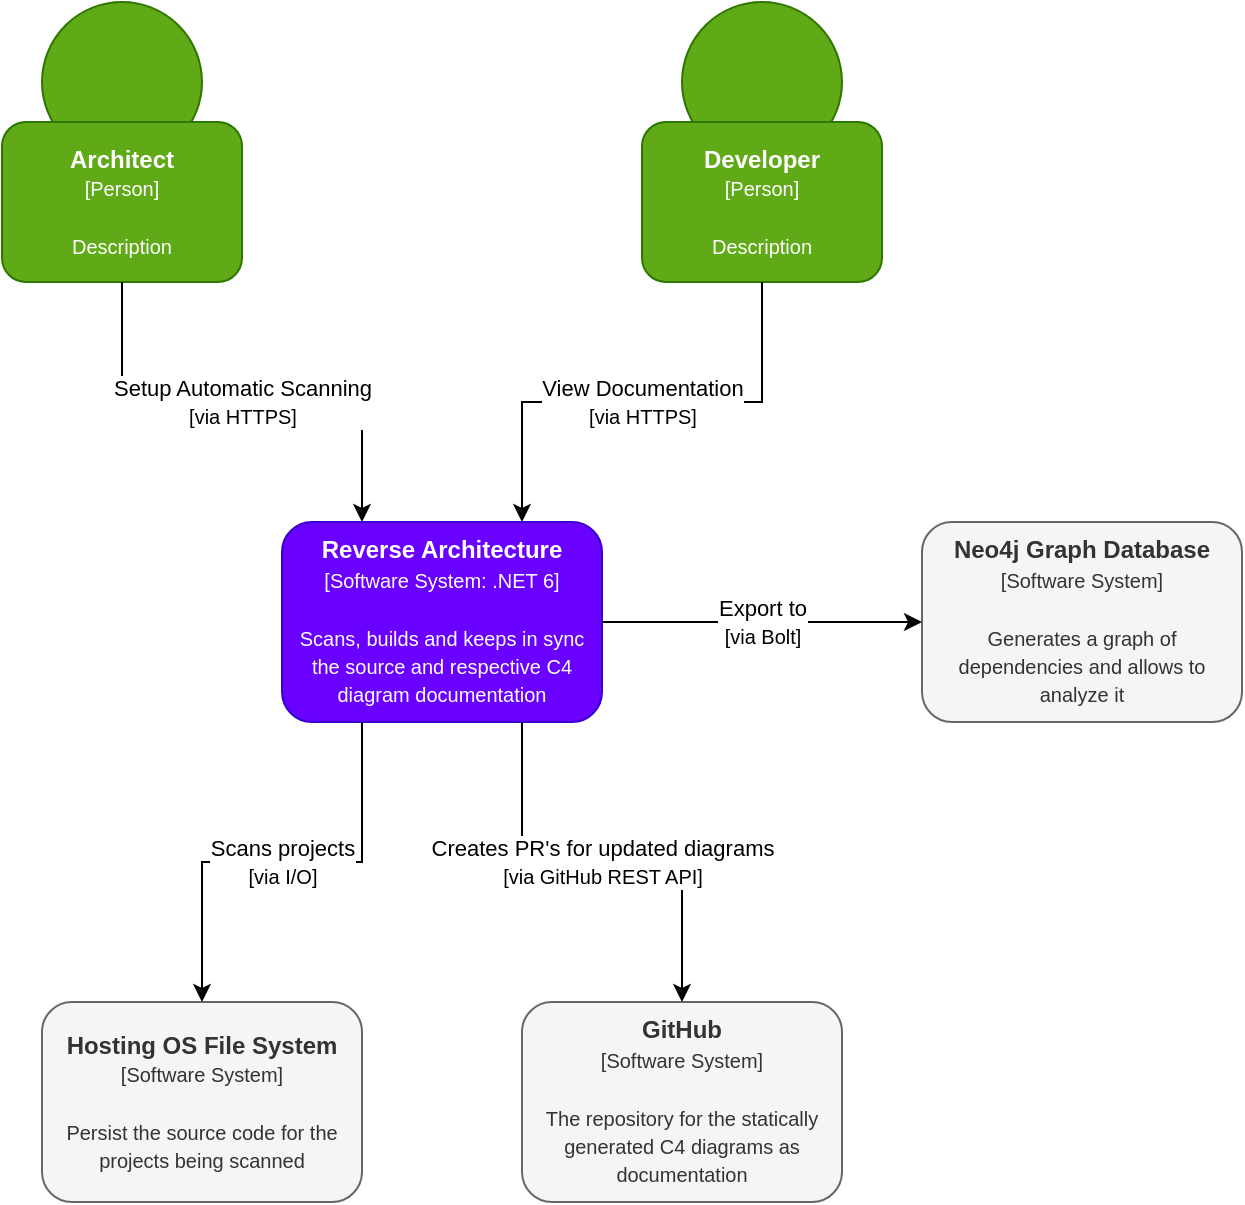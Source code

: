 <mxfile version="16.5.1" type="device" pages="4"><diagram id="G76k5dbB-pKJo7cjeD5h" name="system context"><mxGraphModel dx="1976" dy="1137" grid="1" gridSize="10" guides="1" tooltips="1" connect="1" arrows="1" fold="1" page="0" pageScale="1" pageWidth="850" pageHeight="1100" math="0" shadow="0"><root><mxCell id="MhujU75AkTNqacEszH4M-0"/><mxCell id="MhujU75AkTNqacEszH4M-1" parent="MhujU75AkTNqacEszH4M-0"/><mxCell id="MhujU75AkTNqacEszH4M-5" value="&lt;b&gt;Hosting OS File System&lt;/b&gt;&lt;br&gt;&lt;font style=&quot;font-size: 10px&quot;&gt;[Software System]&lt;br&gt;&lt;br&gt;Persist the source code for the projects being scanned&lt;/font&gt;" style="rounded=1;whiteSpace=wrap;html=1;fillColor=#f5f5f5;strokeColor=#666666;fontColor=#333333;align=center;comic=0;resizable=0;" parent="MhujU75AkTNqacEszH4M-1" vertex="1"><mxGeometry x="240" y="600" width="160" height="100" as="geometry"/></mxCell><mxCell id="MhujU75AkTNqacEszH4M-6" value="&lt;b&gt;Reverse Architecture&lt;/b&gt;&lt;br&gt;&lt;font style=&quot;font-size: 10px&quot;&gt;[Software System: .NET 6]&lt;br&gt;&lt;br&gt;Scans, builds and keeps in sync the source and respective C4 diagram documentation&lt;/font&gt;" style="rounded=1;whiteSpace=wrap;html=1;fillColor=#6a00ff;strokeColor=#3700CC;fontColor=#ffffff;align=center;comic=0;resizable=0;" parent="MhujU75AkTNqacEszH4M-1" vertex="1"><mxGeometry x="360" y="360" width="160" height="100" as="geometry"/></mxCell><mxCell id="MhujU75AkTNqacEszH4M-7" value="&lt;b&gt;GitHub&lt;/b&gt;&lt;br&gt;&lt;font style=&quot;font-size: 10px&quot;&gt;[Software System]&lt;br&gt;&lt;br&gt;The repository for the statically generated C4 diagrams as documentation&lt;/font&gt;" style="rounded=1;whiteSpace=wrap;html=1;fillColor=#f5f5f5;strokeColor=#666666;fontColor=#333333;align=center;comic=0;resizable=0;" parent="MhujU75AkTNqacEszH4M-1" vertex="1"><mxGeometry x="480" y="600" width="160" height="100" as="geometry"/></mxCell><mxCell id="MhujU75AkTNqacEszH4M-8" value="Scans projects&lt;br&gt;&lt;font style=&quot;font-size: 10px&quot;&gt;[via I/O]&lt;/font&gt;" style="endArrow=classic;html=1;edgeStyle=orthogonalEdgeStyle;rounded=0;flowAnimation=0;exitX=0.25;exitY=1;exitDx=0;exitDy=0;" parent="MhujU75AkTNqacEszH4M-1" source="MhujU75AkTNqacEszH4M-6" target="MhujU75AkTNqacEszH4M-5" edge="1"><mxGeometry width="50" height="50" relative="1" as="geometry"><mxPoint x="90" y="230" as="sourcePoint"/><mxPoint x="120" y="390" as="targetPoint"/></mxGeometry></mxCell><mxCell id="MhujU75AkTNqacEszH4M-9" value="Creates PR's for updated diagrams&lt;br&gt;&lt;font style=&quot;font-size: 10px&quot;&gt;[via GitHub REST API]&lt;/font&gt;" style="endArrow=classic;html=1;edgeStyle=orthogonalEdgeStyle;rounded=0;flowAnimation=0;exitX=0.75;exitY=1;exitDx=0;exitDy=0;" parent="MhujU75AkTNqacEszH4M-1" source="MhujU75AkTNqacEszH4M-6" target="MhujU75AkTNqacEszH4M-7" edge="1"><mxGeometry width="50" height="50" relative="1" as="geometry"><mxPoint x="650" y="340" as="sourcePoint"/><mxPoint x="730" y="260" as="targetPoint"/></mxGeometry></mxCell><mxCell id="I30QS05-0p-JNHWTqeK2-0" value="" style="group;strokeColor=none;fillColor=none;comic=0;resizable=0;" parent="MhujU75AkTNqacEszH4M-1" vertex="1" connectable="0"><mxGeometry x="220" y="100" width="120" height="140" as="geometry"/></mxCell><mxCell id="I30QS05-0p-JNHWTqeK2-1" value="" style="ellipse;whiteSpace=wrap;html=1;aspect=fixed;align=center;fillColor=#60a917;strokeColor=#2D7600;fontColor=#ffffff;comic=0;" parent="I30QS05-0p-JNHWTqeK2-0" vertex="1"><mxGeometry x="20" width="80" height="80" as="geometry"/></mxCell><mxCell id="I30QS05-0p-JNHWTqeK2-2" value="&lt;b&gt;Architect&lt;/b&gt;&lt;br&gt;&lt;font style=&quot;font-size: 10px&quot;&gt;[Person]&lt;br&gt;&lt;br&gt;Description&lt;/font&gt;" style="rounded=1;whiteSpace=wrap;html=1;fillColor=#60a917;strokeColor=#2D7600;fontColor=#ffffff;comic=0;" parent="I30QS05-0p-JNHWTqeK2-0" vertex="1"><mxGeometry y="60" width="120" height="80" as="geometry"/></mxCell><mxCell id="I30QS05-0p-JNHWTqeK2-3" value="Setup Automatic Scanning&lt;br&gt;&lt;font style=&quot;font-size: 10px&quot;&gt;[via HTTPS]&lt;/font&gt;" style="endArrow=classic;html=1;edgeStyle=orthogonalEdgeStyle;rounded=0;flowAnimation=0;entryX=0.25;entryY=0;entryDx=0;entryDy=0;exitX=0.5;exitY=1;exitDx=0;exitDy=0;" parent="MhujU75AkTNqacEszH4M-1" source="I30QS05-0p-JNHWTqeK2-2" target="MhujU75AkTNqacEszH4M-6" edge="1"><mxGeometry width="50" height="50" relative="1" as="geometry"><mxPoint x="110" y="270" as="sourcePoint"/><mxPoint x="190" y="190" as="targetPoint"/></mxGeometry></mxCell><mxCell id="I30QS05-0p-JNHWTqeK2-4" value="" style="group;strokeColor=none;fillColor=none;comic=0;resizable=0;" parent="MhujU75AkTNqacEszH4M-1" vertex="1" connectable="0"><mxGeometry x="540" y="100" width="120" height="140" as="geometry"/></mxCell><mxCell id="I30QS05-0p-JNHWTqeK2-5" value="" style="ellipse;whiteSpace=wrap;html=1;aspect=fixed;align=center;fillColor=#60a917;strokeColor=#2D7600;fontColor=#ffffff;comic=0;" parent="I30QS05-0p-JNHWTqeK2-4" vertex="1"><mxGeometry x="20" width="80" height="80" as="geometry"/></mxCell><mxCell id="I30QS05-0p-JNHWTqeK2-6" value="&lt;b&gt;Developer&lt;/b&gt;&lt;br&gt;&lt;font style=&quot;font-size: 10px&quot;&gt;[Person]&lt;br&gt;&lt;br&gt;Description&lt;/font&gt;" style="rounded=1;whiteSpace=wrap;html=1;fillColor=#60a917;strokeColor=#2D7600;fontColor=#ffffff;comic=0;" parent="I30QS05-0p-JNHWTqeK2-4" vertex="1"><mxGeometry y="60" width="120" height="80" as="geometry"/></mxCell><mxCell id="I30QS05-0p-JNHWTqeK2-7" value="View Documentation&lt;br&gt;&lt;font style=&quot;font-size: 10px&quot;&gt;[via HTTPS]&lt;/font&gt;" style="endArrow=classic;html=1;edgeStyle=orthogonalEdgeStyle;rounded=0;flowAnimation=0;entryX=0.75;entryY=0;entryDx=0;entryDy=0;exitX=0.5;exitY=1;exitDx=0;exitDy=0;" parent="MhujU75AkTNqacEszH4M-1" source="I30QS05-0p-JNHWTqeK2-6" target="MhujU75AkTNqacEszH4M-6" edge="1"><mxGeometry width="50" height="50" relative="1" as="geometry"><mxPoint x="450" y="250" as="sourcePoint"/><mxPoint x="450" y="370" as="targetPoint"/></mxGeometry></mxCell><mxCell id="Vex11fA0YfsZvSZL-83o-0" value="&lt;b&gt;Neo4j Graph Database&lt;/b&gt;&lt;br&gt;&lt;font style=&quot;font-size: 10px&quot;&gt;[Software System]&lt;br&gt;&lt;br&gt;Generates a graph of dependencies and allows to analyze it&lt;br&gt;&lt;/font&gt;" style="rounded=1;whiteSpace=wrap;html=1;fillColor=#f5f5f5;strokeColor=#666666;fontColor=#333333;align=center;comic=0;resizable=0;" vertex="1" parent="MhujU75AkTNqacEszH4M-1"><mxGeometry x="680" y="360" width="160" height="100" as="geometry"/></mxCell><mxCell id="Vex11fA0YfsZvSZL-83o-1" value="Export to&lt;br&gt;&lt;font style=&quot;font-size: 10px&quot;&gt;[via Bolt]&lt;/font&gt;" style="endArrow=classic;html=1;edgeStyle=orthogonalEdgeStyle;rounded=0;flowAnimation=0;" edge="1" parent="MhujU75AkTNqacEszH4M-1" source="MhujU75AkTNqacEszH4M-6" target="Vex11fA0YfsZvSZL-83o-0"><mxGeometry width="50" height="50" relative="1" as="geometry"><mxPoint x="800" y="290" as="sourcePoint"/><mxPoint x="880" y="210" as="targetPoint"/></mxGeometry></mxCell></root></mxGraphModel></diagram><diagram id="hP_F9w-6uo0Y5F_orkQO" name="container"><mxGraphModel dx="2376" dy="1137" grid="1" gridSize="10" guides="1" tooltips="1" connect="1" arrows="1" fold="1" page="0" pageScale="1" pageWidth="850" pageHeight="1100" math="0" shadow="0"><root><mxCell id="OkedVZd0Y9oNl2lE7yTI-0"/><mxCell id="OkedVZd0Y9oNl2lE7yTI-1" parent="OkedVZd0Y9oNl2lE7yTI-0"/><mxCell id="TQLlWcLl3XkQqs4VnHGi-0" value="&lt;b&gt;&lt;font style=&quot;font-size: 13px&quot;&gt;Reverse Architecture&lt;/font&gt;&lt;/b&gt;&lt;br style=&quot;font-size: 12px&quot;&gt;&lt;font style=&quot;font-size: 11px&quot;&gt;[Software System]&lt;/font&gt;" style="rounded=0;whiteSpace=wrap;html=1;dashed=1;verticalAlign=bottom;align=left;fontSize=12;fontColor=#333333;spacingBottom=4;spacingLeft=2;fillColor=#f5f5f5;strokeColor=#666666;" parent="OkedVZd0Y9oNl2lE7yTI-1" vertex="1"><mxGeometry x="240" y="320" width="400" height="600" as="geometry"/></mxCell><mxCell id="04s9YNvr7HEQpaBeW9-V-0" value="&lt;b&gt;Reverse Architecture C4 Api&lt;br&gt;&lt;/b&gt;&lt;font style=&quot;font-size: 10px&quot;&gt;[Container: .NET 6]&lt;br&gt;&lt;br&gt;Description&lt;/font&gt;" style="rounded=1;whiteSpace=wrap;html=1;fillColor=#0050ef;strokeColor=#001DBC;fontColor=#ffffff;align=center;comic=0;resizable=0;" parent="OkedVZd0Y9oNl2lE7yTI-1" vertex="1"><mxGeometry x="360" y="560" width="160" height="100" as="geometry"/></mxCell><mxCell id="_MBzzagS1AfSxFR1c0wz-0" value="" style="group;strokeColor=none;fillColor=none;comic=0;resizable=0;" parent="OkedVZd0Y9oNl2lE7yTI-1" vertex="1" connectable="0"><mxGeometry x="220" y="100" width="120" height="140" as="geometry"/></mxCell><mxCell id="_MBzzagS1AfSxFR1c0wz-1" value="" style="ellipse;whiteSpace=wrap;html=1;aspect=fixed;align=center;fillColor=#60a917;strokeColor=#2D7600;fontColor=#ffffff;comic=0;" parent="_MBzzagS1AfSxFR1c0wz-0" vertex="1"><mxGeometry x="20" width="80" height="80" as="geometry"/></mxCell><mxCell id="_MBzzagS1AfSxFR1c0wz-2" value="&lt;b&gt;Architect&lt;/b&gt;&lt;br&gt;&lt;font style=&quot;font-size: 10px&quot;&gt;[Person]&lt;br&gt;&lt;br&gt;Description&lt;/font&gt;" style="rounded=1;whiteSpace=wrap;html=1;fillColor=#60a917;strokeColor=#2D7600;fontColor=#ffffff;comic=0;" parent="_MBzzagS1AfSxFR1c0wz-0" vertex="1"><mxGeometry y="60" width="120" height="80" as="geometry"/></mxCell><mxCell id="_MBzzagS1AfSxFR1c0wz-3" value="Setup Automatic Scanning&lt;br&gt;&lt;font style=&quot;font-size: 10px&quot;&gt;[via HTTPS]&lt;/font&gt;" style="endArrow=classic;html=1;edgeStyle=orthogonalEdgeStyle;rounded=0;flowAnimation=0;entryX=0.25;entryY=0;entryDx=0;entryDy=0;exitX=0.5;exitY=1;exitDx=0;exitDy=0;" parent="OkedVZd0Y9oNl2lE7yTI-1" source="_MBzzagS1AfSxFR1c0wz-2" target="VoWyXw3nkENcTDgFW-cu-4" edge="1"><mxGeometry width="50" height="50" relative="1" as="geometry"><mxPoint x="110" y="270" as="sourcePoint"/><mxPoint x="400" y="360" as="targetPoint"/></mxGeometry></mxCell><mxCell id="_MBzzagS1AfSxFR1c0wz-4" value="" style="group;strokeColor=none;fillColor=none;comic=0;resizable=0;" parent="OkedVZd0Y9oNl2lE7yTI-1" vertex="1" connectable="0"><mxGeometry x="540" y="100" width="120" height="140" as="geometry"/></mxCell><mxCell id="_MBzzagS1AfSxFR1c0wz-5" value="" style="ellipse;whiteSpace=wrap;html=1;aspect=fixed;align=center;fillColor=#60a917;strokeColor=#2D7600;fontColor=#ffffff;comic=0;" parent="_MBzzagS1AfSxFR1c0wz-4" vertex="1"><mxGeometry x="20" width="80" height="80" as="geometry"/></mxCell><mxCell id="_MBzzagS1AfSxFR1c0wz-6" value="&lt;b&gt;Developer&lt;/b&gt;&lt;br&gt;&lt;font style=&quot;font-size: 10px&quot;&gt;[Person]&lt;br&gt;&lt;br&gt;Description&lt;/font&gt;" style="rounded=1;whiteSpace=wrap;html=1;fillColor=#60a917;strokeColor=#2D7600;fontColor=#ffffff;comic=0;" parent="_MBzzagS1AfSxFR1c0wz-4" vertex="1"><mxGeometry y="60" width="120" height="80" as="geometry"/></mxCell><mxCell id="_MBzzagS1AfSxFR1c0wz-7" value="View Documentation&lt;br&gt;&lt;font style=&quot;font-size: 10px&quot;&gt;[via HTTPS]&lt;/font&gt;" style="endArrow=classic;html=1;edgeStyle=orthogonalEdgeStyle;rounded=0;flowAnimation=0;exitX=0.5;exitY=1;exitDx=0;exitDy=0;entryX=0.75;entryY=0;entryDx=0;entryDy=0;" parent="OkedVZd0Y9oNl2lE7yTI-1" source="_MBzzagS1AfSxFR1c0wz-6" target="VoWyXw3nkENcTDgFW-cu-4" edge="1"><mxGeometry width="50" height="50" relative="1" as="geometry"><mxPoint x="450" y="250" as="sourcePoint"/><mxPoint x="480" y="360" as="targetPoint"/></mxGeometry></mxCell><mxCell id="_MBzzagS1AfSxFR1c0wz-10" value="&lt;b&gt;File&lt;/b&gt;&lt;br&gt;&lt;font style=&quot;font-size: 10px&quot;&gt;[Database: Technology]&lt;br&gt;&lt;br&gt;Description&lt;/font&gt;" style="shape=note;whiteSpace=wrap;html=1;backgroundOutline=1;darkOpacity=0.05;fillColor=#60a917;fontColor=#ffffff;strokeColor=#2D7600;" parent="OkedVZd0Y9oNl2lE7yTI-1" vertex="1"><mxGeometry x="360" y="760" width="160" height="100" as="geometry"/></mxCell><mxCell id="VoWyXw3nkENcTDgFW-cu-0" value="&lt;b&gt;Hosting OS File System&lt;/b&gt;&lt;br&gt;&lt;font style=&quot;font-size: 10px&quot;&gt;[Software System]&lt;br&gt;&lt;br&gt;Persist the source code for the projects being scanned&lt;/font&gt;" style="rounded=1;whiteSpace=wrap;html=1;fillColor=#f5f5f5;strokeColor=#666666;fontColor=#333333;align=center;comic=0;resizable=0;" parent="OkedVZd0Y9oNl2lE7yTI-1" vertex="1"><mxGeometry x="-40" y="560" width="160" height="100" as="geometry"/></mxCell><mxCell id="VoWyXw3nkENcTDgFW-cu-1" value="&lt;b&gt;GitHub&lt;/b&gt;&lt;br&gt;&lt;font style=&quot;font-size: 10px&quot;&gt;[Software System]&lt;br&gt;&lt;br&gt;The repository for the statically generated C4 diagrams as documentation&lt;/font&gt;" style="rounded=1;whiteSpace=wrap;html=1;fillColor=#f5f5f5;strokeColor=#666666;fontColor=#333333;align=center;comic=0;resizable=0;" parent="OkedVZd0Y9oNl2lE7yTI-1" vertex="1"><mxGeometry x="760" y="560" width="160" height="100" as="geometry"/></mxCell><mxCell id="VoWyXw3nkENcTDgFW-cu-2" value="Scans projects&lt;br&gt;&lt;font style=&quot;font-size: 10px&quot;&gt;[via I/O]&lt;/font&gt;" style="endArrow=classic;html=1;edgeStyle=orthogonalEdgeStyle;rounded=0;flowAnimation=0;" parent="OkedVZd0Y9oNl2lE7yTI-1" source="04s9YNvr7HEQpaBeW9-V-0" target="VoWyXw3nkENcTDgFW-cu-0" edge="1"><mxGeometry width="50" height="50" relative="1" as="geometry"><mxPoint x="400" y="460" as="sourcePoint"/><mxPoint x="120" y="390" as="targetPoint"/></mxGeometry></mxCell><mxCell id="VoWyXw3nkENcTDgFW-cu-3" value="Creates PR's for updated diagrams&lt;br&gt;&lt;font style=&quot;font-size: 10px&quot;&gt;[via GitHub REST API]&lt;/font&gt;" style="endArrow=classic;html=1;edgeStyle=orthogonalEdgeStyle;rounded=0;flowAnimation=0;" parent="OkedVZd0Y9oNl2lE7yTI-1" source="04s9YNvr7HEQpaBeW9-V-0" target="VoWyXw3nkENcTDgFW-cu-1" edge="1"><mxGeometry width="50" height="50" relative="1" as="geometry"><mxPoint x="480" y="460" as="sourcePoint"/><mxPoint x="730" y="260" as="targetPoint"/></mxGeometry></mxCell><mxCell id="VoWyXw3nkENcTDgFW-cu-4" value="&lt;b&gt;Reverse Architecture App&lt;br&gt;&lt;/b&gt;&lt;font style=&quot;font-size: 10px&quot;&gt;[Container: React.js, TypeScript]&lt;br&gt;&lt;br&gt;Description&lt;/font&gt;" style="rounded=1;whiteSpace=wrap;html=1;fillColor=#d80073;strokeColor=#A50040;fontColor=#ffffff;align=center;comic=0;resizable=0;" parent="OkedVZd0Y9oNl2lE7yTI-1" vertex="1"><mxGeometry x="360" y="360" width="160" height="100" as="geometry"/></mxCell><mxCell id="VoWyXw3nkENcTDgFW-cu-5" value="Sends Requests to&lt;br&gt;&lt;font style=&quot;font-size: 10px&quot;&gt;[via JSON / HTTP / WebSocket]&lt;/font&gt;" style="endArrow=classic;html=1;edgeStyle=orthogonalEdgeStyle;rounded=0;flowAnimation=0;" parent="OkedVZd0Y9oNl2lE7yTI-1" source="VoWyXw3nkENcTDgFW-cu-4" target="04s9YNvr7HEQpaBeW9-V-0" edge="1"><mxGeometry width="50" height="50" relative="1" as="geometry"><mxPoint x="50" y="300" as="sourcePoint"/><mxPoint x="130" y="220" as="targetPoint"/></mxGeometry></mxCell><mxCell id="VoWyXw3nkENcTDgFW-cu-6" value="Saves Artifacts to&lt;br&gt;&lt;font style=&quot;font-size: 10px&quot;&gt;[via I/O]&lt;/font&gt;" style="endArrow=classic;html=1;edgeStyle=orthogonalEdgeStyle;rounded=0;flowAnimation=0;" parent="OkedVZd0Y9oNl2lE7yTI-1" source="04s9YNvr7HEQpaBeW9-V-0" target="_MBzzagS1AfSxFR1c0wz-10" edge="1"><mxGeometry width="50" height="50" relative="1" as="geometry"><mxPoint x="-140" y="690" as="sourcePoint"/><mxPoint x="-60" y="610" as="targetPoint"/></mxGeometry></mxCell><mxCell id="iGxeSoh1P8QYz_UDyQ2d-0" value="&lt;b&gt;Neo4j Graph Database&lt;/b&gt;&lt;br&gt;&lt;font style=&quot;font-size: 10px&quot;&gt;[Software System]&lt;br&gt;&lt;br&gt;Generates a graph of dependencies and allows to analyze it&lt;br&gt;&lt;/font&gt;" style="rounded=1;whiteSpace=wrap;html=1;fillColor=#f5f5f5;strokeColor=#666666;fontColor=#333333;align=center;comic=0;resizable=0;" vertex="1" parent="OkedVZd0Y9oNl2lE7yTI-1"><mxGeometry x="760" y="360" width="160" height="100" as="geometry"/></mxCell><mxCell id="iGxeSoh1P8QYz_UDyQ2d-1" value="Export to&lt;br&gt;&lt;font style=&quot;font-size: 10px&quot;&gt;[via Bolt]&lt;/font&gt;" style="endArrow=classic;html=1;edgeStyle=orthogonalEdgeStyle;rounded=0;flowAnimation=0;exitX=1;exitY=0.25;exitDx=0;exitDy=0;entryX=0;entryY=0.5;entryDx=0;entryDy=0;" edge="1" parent="OkedVZd0Y9oNl2lE7yTI-1" target="iGxeSoh1P8QYz_UDyQ2d-0" source="04s9YNvr7HEQpaBeW9-V-0"><mxGeometry width="50" height="50" relative="1" as="geometry"><mxPoint x="600" y="410" as="sourcePoint"/><mxPoint x="960" y="210" as="targetPoint"/></mxGeometry></mxCell></root></mxGraphModel></diagram><diagram id="hOHY2VYGtfpSgtlKWEu8" name="component"><mxGraphModel dx="2376" dy="1537" grid="1" gridSize="10" guides="1" tooltips="1" connect="1" arrows="1" fold="1" page="0" pageScale="1" pageWidth="850" pageHeight="1100" math="0" shadow="0"><root><mxCell id="dIgtPmutZqsgrGHIfvw8-0"/><mxCell id="dIgtPmutZqsgrGHIfvw8-1" parent="dIgtPmutZqsgrGHIfvw8-0"/><mxCell id="GXtAjg4jMHYepAZkmLfQ-2" value="&lt;b&gt;&lt;font style=&quot;font-size: 13px&quot;&gt;Reverse Architecture C4 Api&lt;/font&gt;&lt;/b&gt;&lt;br style=&quot;font-size: 12px&quot;&gt;&lt;font style=&quot;font-size: 11px&quot;&gt;[Container]&lt;/font&gt;" style="rounded=0;whiteSpace=wrap;html=1;dashed=1;verticalAlign=bottom;align=left;fontSize=12;fontColor=#333333;spacingBottom=4;spacingLeft=2;fillColor=#f5f5f5;strokeColor=#666666;" vertex="1" parent="dIgtPmutZqsgrGHIfvw8-1"><mxGeometry x="40" y="80" width="680" height="1000" as="geometry"/></mxCell><mxCell id="GXtAjg4jMHYepAZkmLfQ-0" value="&lt;b&gt;Core&lt;br&gt;&lt;/b&gt;&lt;font style=&quot;font-size: 10px&quot;&gt;[Component: .NET 6]&lt;br&gt;&lt;br&gt;Description&lt;/font&gt;" style="rounded=1;whiteSpace=wrap;html=1;fillColor=#1ba1e2;strokeColor=#006EAF;fontColor=#ffffff;align=center;comic=0;resizable=0;" vertex="1" parent="dIgtPmutZqsgrGHIfvw8-1"><mxGeometry x="320" y="920" width="160" height="100" as="geometry"/></mxCell><mxCell id="GXtAjg4jMHYepAZkmLfQ-1" value="&lt;b&gt;Reverse Architecture App&lt;br&gt;&lt;/b&gt;&lt;font style=&quot;font-size: 10px&quot;&gt;[Container: React.js, TypeScript]&lt;br&gt;&lt;br&gt;Description&lt;/font&gt;" style="rounded=1;whiteSpace=wrap;html=1;fillColor=#d80073;strokeColor=#A50040;fontColor=#ffffff;align=center;comic=0;resizable=0;" vertex="1" parent="dIgtPmutZqsgrGHIfvw8-1"><mxGeometry x="320" y="-80" width="160" height="100" as="geometry"/></mxCell><mxCell id="o6G1ISgHbWsUvHfaI4vE-0" value="&lt;b&gt;Analyzer .NET&lt;br&gt;&lt;/b&gt;&lt;font style=&quot;font-size: 10px&quot;&gt;[Component: .NET 6]&lt;br&gt;&lt;br&gt;Description&lt;/font&gt;" style="rounded=1;whiteSpace=wrap;html=1;fillColor=#1ba1e2;strokeColor=#006EAF;fontColor=#ffffff;align=center;comic=0;resizable=0;" vertex="1" parent="dIgtPmutZqsgrGHIfvw8-1"><mxGeometry x="520" y="520" width="160" height="100" as="geometry"/></mxCell><mxCell id="o6G1ISgHbWsUvHfaI4vE-1" value="&lt;b&gt;Analyzer Abstractions&lt;br&gt;&lt;/b&gt;&lt;font style=&quot;font-size: 10px&quot;&gt;[Component: .NET 6]&lt;br&gt;&lt;br&gt;Description&lt;/font&gt;" style="rounded=1;whiteSpace=wrap;html=1;fillColor=#1ba1e2;strokeColor=#006EAF;fontColor=#ffffff;align=center;comic=0;resizable=0;" vertex="1" parent="dIgtPmutZqsgrGHIfvw8-1"><mxGeometry x="520" y="720" width="160" height="100" as="geometry"/></mxCell><mxCell id="o6G1ISgHbWsUvHfaI4vE-2" value="&lt;b&gt;Export Neo4j&lt;br&gt;&lt;/b&gt;&lt;font style=&quot;font-size: 10px&quot;&gt;[Component: .NET 6]&lt;br&gt;&lt;br&gt;Description&lt;/font&gt;" style="rounded=1;whiteSpace=wrap;html=1;fillColor=#1ba1e2;strokeColor=#006EAF;fontColor=#ffffff;align=center;comic=0;resizable=0;" vertex="1" parent="dIgtPmutZqsgrGHIfvw8-1"><mxGeometry x="80" y="520" width="160" height="100" as="geometry"/></mxCell><mxCell id="o6G1ISgHbWsUvHfaI4vE-3" value="Reference&lt;br&gt;&lt;font style=&quot;font-size: 10px&quot;&gt;[via Project Reference]&lt;/font&gt;" style="endArrow=classic;html=1;edgeStyle=orthogonalEdgeStyle;rounded=0;flowAnimation=0;exitX=0.5;exitY=1;exitDx=0;exitDy=0;entryX=1;entryY=0.5;entryDx=0;entryDy=0;" edge="1" parent="dIgtPmutZqsgrGHIfvw8-1" source="o6G1ISgHbWsUvHfaI4vE-1" target="GXtAjg4jMHYepAZkmLfQ-0"><mxGeometry width="50" height="50" relative="1" as="geometry"><mxPoint x="140" y="530" as="sourcePoint"/><mxPoint x="220" y="450" as="targetPoint"/></mxGeometry></mxCell><mxCell id="o6G1ISgHbWsUvHfaI4vE-4" value="Reference&lt;br&gt;&lt;font style=&quot;font-size: 10px&quot;&gt;[via Project Reference]&lt;/font&gt;" style="endArrow=classic;html=1;edgeStyle=orthogonalEdgeStyle;rounded=0;flowAnimation=0;entryX=0;entryY=0.5;entryDx=0;entryDy=0;exitX=0.5;exitY=1;exitDx=0;exitDy=0;" edge="1" parent="dIgtPmutZqsgrGHIfvw8-1" source="o6G1ISgHbWsUvHfaI4vE-2" target="GXtAjg4jMHYepAZkmLfQ-0"><mxGeometry width="50" height="50" relative="1" as="geometry"><mxPoint x="780" y="660" as="sourcePoint"/><mxPoint x="890" y="690" as="targetPoint"/></mxGeometry></mxCell><mxCell id="o6G1ISgHbWsUvHfaI4vE-5" value="Reference&lt;br&gt;&lt;font style=&quot;font-size: 10px&quot;&gt;[via Project Reference]&lt;/font&gt;" style="endArrow=classic;html=1;edgeStyle=orthogonalEdgeStyle;rounded=0;flowAnimation=0;" edge="1" parent="dIgtPmutZqsgrGHIfvw8-1" source="o6G1ISgHbWsUvHfaI4vE-0" target="o6G1ISgHbWsUvHfaI4vE-1"><mxGeometry width="50" height="50" relative="1" as="geometry"><mxPoint x="580" y="710" as="sourcePoint"/><mxPoint x="660" y="630" as="targetPoint"/></mxGeometry></mxCell><mxCell id="o6G1ISgHbWsUvHfaI4vE-6" value="&lt;b&gt;Analyzer Api&lt;br&gt;&lt;/b&gt;&lt;font style=&quot;font-size: 10px&quot;&gt;[Component: .NET 6]&lt;br&gt;&lt;br&gt;Description&lt;/font&gt;" style="rounded=1;whiteSpace=wrap;html=1;fillColor=#1ba1e2;strokeColor=#006EAF;fontColor=#ffffff;align=center;comic=0;resizable=0;" vertex="1" parent="dIgtPmutZqsgrGHIfvw8-1"><mxGeometry x="520" y="120" width="160" height="100" as="geometry"/></mxCell><mxCell id="o6G1ISgHbWsUvHfaI4vE-7" value="&lt;b&gt;Export Api&lt;br&gt;&lt;/b&gt;&lt;font style=&quot;font-size: 10px&quot;&gt;[Component: .NET 6]&lt;br&gt;&lt;br&gt;Description&lt;/font&gt;" style="rounded=1;whiteSpace=wrap;html=1;fillColor=#1ba1e2;strokeColor=#006EAF;fontColor=#ffffff;align=center;comic=0;resizable=0;" vertex="1" parent="dIgtPmutZqsgrGHIfvw8-1"><mxGeometry x="80" y="120" width="160" height="100" as="geometry"/></mxCell><mxCell id="o6G1ISgHbWsUvHfaI4vE-8" value="Reference&lt;br&gt;&lt;font style=&quot;font-size: 10px&quot;&gt;[via Project Reference]&lt;/font&gt;" style="endArrow=classic;html=1;edgeStyle=orthogonalEdgeStyle;rounded=0;flowAnimation=0;" edge="1" parent="dIgtPmutZqsgrGHIfvw8-1" source="o6G1ISgHbWsUvHfaI4vE-7" target="o6G1ISgHbWsUvHfaI4vE-15"><mxGeometry width="50" height="50" relative="1" as="geometry"><mxPoint x="150" y="760" as="sourcePoint"/><mxPoint x="230" y="680" as="targetPoint"/></mxGeometry></mxCell><mxCell id="o6G1ISgHbWsUvHfaI4vE-9" value="&lt;b&gt;Neo4j Graph Database&lt;/b&gt;&lt;br&gt;&lt;font style=&quot;font-size: 10px&quot;&gt;[Software System]&lt;br&gt;&lt;br&gt;Generates a graph of dependencies and allows to analyze it&lt;br&gt;&lt;/font&gt;" style="rounded=1;whiteSpace=wrap;html=1;fillColor=#f5f5f5;strokeColor=#666666;fontColor=#333333;align=center;comic=0;resizable=0;" vertex="1" parent="dIgtPmutZqsgrGHIfvw8-1"><mxGeometry x="-280" y="520" width="160" height="100" as="geometry"/></mxCell><mxCell id="o6G1ISgHbWsUvHfaI4vE-10" value="Export to&lt;br&gt;&lt;font style=&quot;font-size: 10px&quot;&gt;[via Bolt]&lt;/font&gt;" style="endArrow=classic;html=1;edgeStyle=orthogonalEdgeStyle;rounded=0;flowAnimation=0;" edge="1" parent="dIgtPmutZqsgrGHIfvw8-1" source="o6G1ISgHbWsUvHfaI4vE-2" target="o6G1ISgHbWsUvHfaI4vE-9"><mxGeometry width="50" height="50" relative="1" as="geometry"><mxPoint x="-150" y="380" as="sourcePoint"/><mxPoint x="-70" y="300" as="targetPoint"/></mxGeometry></mxCell><mxCell id="o6G1ISgHbWsUvHfaI4vE-11" value="Sync Communication&lt;br&gt;&lt;font style=&quot;font-size: 10px&quot;&gt;[Protocol]&lt;/font&gt;" style="endArrow=classic;html=1;edgeStyle=orthogonalEdgeStyle;rounded=0;flowAnimation=0;" edge="1" parent="dIgtPmutZqsgrGHIfvw8-1" source="GXtAjg4jMHYepAZkmLfQ-1" target="o6G1ISgHbWsUvHfaI4vE-7"><mxGeometry width="50" height="50" relative="1" as="geometry"><mxPoint x="90" y="230" as="sourcePoint"/><mxPoint x="170" y="150" as="targetPoint"/></mxGeometry></mxCell><mxCell id="o6G1ISgHbWsUvHfaI4vE-12" value="Sync Communication&lt;br&gt;&lt;font style=&quot;font-size: 10px&quot;&gt;[Protocol]&lt;/font&gt;" style="endArrow=classic;html=1;edgeStyle=orthogonalEdgeStyle;rounded=0;flowAnimation=0;" edge="1" parent="dIgtPmutZqsgrGHIfvw8-1" source="GXtAjg4jMHYepAZkmLfQ-1" target="o6G1ISgHbWsUvHfaI4vE-6"><mxGeometry width="50" height="50" relative="1" as="geometry"><mxPoint x="650" y="220" as="sourcePoint"/><mxPoint x="730" y="140" as="targetPoint"/></mxGeometry></mxCell><mxCell id="o6G1ISgHbWsUvHfaI4vE-13" value="Reference&lt;br&gt;&lt;font style=&quot;font-size: 10px&quot;&gt;[via Project Reference]&lt;/font&gt;" style="endArrow=classic;html=1;edgeStyle=orthogonalEdgeStyle;rounded=0;flowAnimation=0;" edge="1" parent="dIgtPmutZqsgrGHIfvw8-1" source="o6G1ISgHbWsUvHfaI4vE-6" target="o6G1ISgHbWsUvHfaI4vE-14"><mxGeometry width="50" height="50" relative="1" as="geometry"><mxPoint x="850" y="380" as="sourcePoint"/><mxPoint x="930" y="300" as="targetPoint"/></mxGeometry></mxCell><mxCell id="o6G1ISgHbWsUvHfaI4vE-14" value="&lt;b&gt;Analyzer Services&lt;br&gt;&lt;/b&gt;&lt;font style=&quot;font-size: 10px&quot;&gt;[Component: .NET 6]&lt;br&gt;&lt;br&gt;Description&lt;/font&gt;" style="rounded=1;whiteSpace=wrap;html=1;fillColor=#1ba1e2;strokeColor=#006EAF;fontColor=#ffffff;align=center;comic=0;resizable=0;" vertex="1" parent="dIgtPmutZqsgrGHIfvw8-1"><mxGeometry x="520" y="320" width="160" height="100" as="geometry"/></mxCell><mxCell id="o6G1ISgHbWsUvHfaI4vE-15" value="&lt;b&gt;Export Servcices&lt;br&gt;&lt;/b&gt;&lt;font style=&quot;font-size: 10px&quot;&gt;[Component: .NET 6]&lt;br&gt;&lt;br&gt;Description&lt;/font&gt;" style="rounded=1;whiteSpace=wrap;html=1;fillColor=#1ba1e2;strokeColor=#006EAF;fontColor=#ffffff;align=center;comic=0;resizable=0;" vertex="1" parent="dIgtPmutZqsgrGHIfvw8-1"><mxGeometry x="80" y="320" width="160" height="100" as="geometry"/></mxCell><mxCell id="o6G1ISgHbWsUvHfaI4vE-16" value="Reference&lt;br&gt;&lt;font style=&quot;font-size: 10px&quot;&gt;[via Project Reference]&lt;/font&gt;" style="endArrow=classic;html=1;edgeStyle=orthogonalEdgeStyle;rounded=0;flowAnimation=0;" edge="1" parent="dIgtPmutZqsgrGHIfvw8-1" source="o6G1ISgHbWsUvHfaI4vE-15" target="o6G1ISgHbWsUvHfaI4vE-2"><mxGeometry width="50" height="50" relative="1" as="geometry"><mxPoint x="-320" y="240" as="sourcePoint"/><mxPoint x="-240" y="160" as="targetPoint"/></mxGeometry></mxCell><mxCell id="o6G1ISgHbWsUvHfaI4vE-17" value="Reference&lt;br&gt;&lt;font style=&quot;font-size: 10px&quot;&gt;[via Project Reference]&lt;/font&gt;" style="endArrow=classic;html=1;edgeStyle=orthogonalEdgeStyle;rounded=0;flowAnimation=0;" edge="1" parent="dIgtPmutZqsgrGHIfvw8-1" source="o6G1ISgHbWsUvHfaI4vE-14" target="o6G1ISgHbWsUvHfaI4vE-0"><mxGeometry width="50" height="50" relative="1" as="geometry"><mxPoint x="780" y="430" as="sourcePoint"/><mxPoint x="860" y="350" as="targetPoint"/></mxGeometry></mxCell></root></mxGraphModel></diagram><diagram id="4y3hK_n4dyfKDP0q2ytZ" name="code"><mxGraphModel dx="1976" dy="1537" grid="1" gridSize="10" guides="1" tooltips="1" connect="1" arrows="1" fold="1" page="0" pageScale="1" pageWidth="850" pageHeight="1100" math="0" shadow="0"><root><mxCell id="0"/><mxCell id="1" parent="0"/><mxCell id="KjJtMANAjizYxt7jdm4G-39" value="&lt;b&gt;&lt;font style=&quot;font-size: 13px&quot;&gt;Reverse Architecture C4 Api&lt;/font&gt;&lt;/b&gt;&lt;br style=&quot;font-size: 12px&quot;&gt;&lt;font style=&quot;font-size: 11px&quot;&gt;[Component]&lt;/font&gt;" style="rounded=0;whiteSpace=wrap;html=1;dashed=1;verticalAlign=bottom;align=left;fontSize=12;fontColor=#333333;spacingBottom=4;spacingLeft=2;fillColor=#f5f5f5;strokeColor=#666666;" parent="1" vertex="1"><mxGeometry x="120" y="-80" width="1200" height="1000" as="geometry"/></mxCell><mxCell id="KjJtMANAjizYxt7jdm4G-1" value="&lt;b&gt;.NET Project Analyzer&lt;br&gt;&lt;/b&gt;&lt;font style=&quot;font-size: 10px&quot;&gt;[Component: Technology]&lt;br&gt;&lt;br&gt;Description&lt;/font&gt;" style="rounded=1;whiteSpace=wrap;html=1;fillColor=#1ba1e2;strokeColor=#006EAF;fontColor=#ffffff;align=center;comic=0;resizable=0;" parent="1" vertex="1"><mxGeometry x="160" y="760" width="160" height="100" as="geometry"/></mxCell><mxCell id="KjJtMANAjizYxt7jdm4G-2" value="&lt;b&gt;Java Project Analyzer&lt;br&gt;&lt;/b&gt;&lt;font style=&quot;font-size: 10px&quot;&gt;[Component: Technology]&lt;br&gt;&lt;br&gt;Description&lt;/font&gt;" style="rounded=1;whiteSpace=wrap;html=1;fillColor=#1ba1e2;strokeColor=#006EAF;fontColor=#ffffff;align=center;comic=0;resizable=0;" parent="1" vertex="1"><mxGeometry x="360" y="760" width="160" height="100" as="geometry"/></mxCell><mxCell id="KjJtMANAjizYxt7jdm4G-3" value="&lt;b&gt;Python Project Analyzer&lt;br&gt;&lt;/b&gt;&lt;font style=&quot;font-size: 10px&quot;&gt;[Component: Technology]&lt;br&gt;&lt;br&gt;Description&lt;/font&gt;" style="rounded=1;whiteSpace=wrap;html=1;fillColor=#1ba1e2;strokeColor=#006EAF;fontColor=#ffffff;align=center;comic=0;resizable=0;" parent="1" vertex="1"><mxGeometry x="560" y="760" width="160" height="100" as="geometry"/></mxCell><mxCell id="KjJtMANAjizYxt7jdm4G-5" value="&lt;b&gt;Analyzer Core&lt;br&gt;&lt;/b&gt;&lt;font style=&quot;font-size: 10px&quot;&gt;[Component: Technology]&lt;br&gt;&lt;br&gt;Description&lt;/font&gt;" style="rounded=1;whiteSpace=wrap;html=1;fillColor=#1ba1e2;strokeColor=#006EAF;fontColor=#ffffff;align=center;comic=0;resizable=0;" parent="1" vertex="1"><mxGeometry x="360" y="560" width="160" height="100" as="geometry"/></mxCell><mxCell id="KjJtMANAjizYxt7jdm4G-6" value="&lt;b&gt;C4 Graph Builder Factory&lt;br&gt;&lt;/b&gt;&lt;font style=&quot;font-size: 10px&quot;&gt;[Component: Technology]&lt;br&gt;&lt;br&gt;Description&lt;/font&gt;" style="rounded=1;whiteSpace=wrap;html=1;fillColor=#1ba1e2;strokeColor=#006EAF;fontColor=#ffffff;align=center;comic=0;resizable=0;" parent="1" vertex="1"><mxGeometry x="360" y="160" width="160" height="100" as="geometry"/></mxCell><mxCell id="KjJtMANAjizYxt7jdm4G-8" value="Async Communication&lt;br&gt;&lt;font style=&quot;font-size: 10px&quot;&gt;[Transport Layer]&lt;/font&gt;" style="endArrow=classic;html=1;dashed=1;edgeStyle=orthogonalEdgeStyle;rounded=0;flowAnimation=1;exitX=0.25;exitY=1;exitDx=0;exitDy=0;" parent="1" source="KjJtMANAjizYxt7jdm4G-5" target="KjJtMANAjizYxt7jdm4G-1" edge="1"><mxGeometry width="50" height="50" relative="1" as="geometry"><mxPoint x="550" y="720" as="sourcePoint"/><mxPoint x="630" y="640" as="targetPoint"/></mxGeometry></mxCell><mxCell id="KjJtMANAjizYxt7jdm4G-10" value="Async Communication&lt;br&gt;&lt;font style=&quot;font-size: 10px&quot;&gt;[Transport Layer]&lt;/font&gt;" style="endArrow=classic;html=1;dashed=1;edgeStyle=orthogonalEdgeStyle;rounded=0;flowAnimation=1;exitX=0.5;exitY=1;exitDx=0;exitDy=0;" parent="1" source="KjJtMANAjizYxt7jdm4G-5" target="KjJtMANAjizYxt7jdm4G-2" edge="1"><mxGeometry width="50" height="50" relative="1" as="geometry"><mxPoint x="630" y="810" as="sourcePoint"/><mxPoint x="710" y="730" as="targetPoint"/></mxGeometry></mxCell><mxCell id="KjJtMANAjizYxt7jdm4G-11" value="Async Communication&lt;br&gt;&lt;font style=&quot;font-size: 10px&quot;&gt;[Transport Layer]&lt;/font&gt;" style="endArrow=classic;html=1;dashed=1;edgeStyle=orthogonalEdgeStyle;rounded=0;flowAnimation=1;exitX=0.75;exitY=1;exitDx=0;exitDy=0;" parent="1" source="KjJtMANAjizYxt7jdm4G-5" target="KjJtMANAjizYxt7jdm4G-3" edge="1"><mxGeometry width="50" height="50" relative="1" as="geometry"><mxPoint x="450" y="790" as="sourcePoint"/><mxPoint x="450" y="930" as="targetPoint"/></mxGeometry></mxCell><mxCell id="KjJtMANAjizYxt7jdm4G-12" value="&lt;b&gt;C4 Data Model&lt;br&gt;&lt;/b&gt;&lt;font style=&quot;font-size: 10px&quot;&gt;[Component: Technology]&lt;br&gt;&lt;br&gt;Description&lt;/font&gt;" style="rounded=1;whiteSpace=wrap;html=1;fillColor=#1ba1e2;strokeColor=#006EAF;fontColor=#ffffff;align=center;comic=0;resizable=0;" parent="1" vertex="1"><mxGeometry x="360" y="360" width="160" height="100" as="geometry"/></mxCell><mxCell id="KjJtMANAjizYxt7jdm4G-13" value="Uses&lt;br&gt;&lt;font style=&quot;font-size: 10px&quot;&gt;[via reference]&lt;/font&gt;" style="endArrow=classic;html=1;edgeStyle=orthogonalEdgeStyle;rounded=0;flowAnimation=0;" parent="1" source="KjJtMANAjizYxt7jdm4G-5" target="KjJtMANAjizYxt7jdm4G-12" edge="1"><mxGeometry width="50" height="50" relative="1" as="geometry"><mxPoint x="370" y="780" as="sourcePoint"/><mxPoint x="210" y="780" as="targetPoint"/></mxGeometry></mxCell><mxCell id="KjJtMANAjizYxt7jdm4G-14" value="&lt;b&gt;C4 Context Graph Builder&lt;br&gt;&lt;/b&gt;&lt;font style=&quot;font-size: 10px&quot;&gt;[Component: Technology]&lt;br&gt;&lt;br&gt;Description&lt;/font&gt;" style="rounded=1;whiteSpace=wrap;html=1;fillColor=#1ba1e2;strokeColor=#006EAF;fontColor=#ffffff;align=center;comic=0;resizable=0;" parent="1" vertex="1"><mxGeometry x="160" y="-40" width="160" height="100" as="geometry"/></mxCell><mxCell id="KjJtMANAjizYxt7jdm4G-15" value="&lt;b&gt;C4 Container Graph Builder&lt;br&gt;&lt;/b&gt;&lt;font style=&quot;font-size: 10px&quot;&gt;[Component: Technology]&lt;br&gt;&lt;br&gt;Description&lt;/font&gt;" style="rounded=1;whiteSpace=wrap;html=1;fillColor=#1ba1e2;strokeColor=#006EAF;fontColor=#ffffff;align=center;comic=0;resizable=0;" parent="1" vertex="1"><mxGeometry x="360" y="-40" width="160" height="100" as="geometry"/></mxCell><mxCell id="KjJtMANAjizYxt7jdm4G-16" value="&lt;b&gt;C4 Component Graph Builder&lt;br&gt;&lt;/b&gt;&lt;font style=&quot;font-size: 10px&quot;&gt;[Component: Technology]&lt;br&gt;&lt;br&gt;Description&lt;/font&gt;" style="rounded=1;whiteSpace=wrap;html=1;fillColor=#1ba1e2;strokeColor=#006EAF;fontColor=#ffffff;align=center;comic=0;resizable=0;" parent="1" vertex="1"><mxGeometry x="560" y="-40" width="160" height="100" as="geometry"/></mxCell><mxCell id="KjJtMANAjizYxt7jdm4G-17" value="&lt;b&gt;C4 Graph Visualizer&lt;br&gt;&lt;/b&gt;&lt;font style=&quot;font-size: 10px&quot;&gt;[Component: Technology]&lt;br&gt;&lt;br&gt;Description&lt;/font&gt;" style="rounded=1;whiteSpace=wrap;html=1;fillColor=#1ba1e2;strokeColor=#006EAF;fontColor=#ffffff;align=center;comic=0;resizable=0;" parent="1" vertex="1"><mxGeometry x="1120" y="360" width="160" height="100" as="geometry"/></mxCell><mxCell id="KjJtMANAjizYxt7jdm4G-20" value="Show Diagram&lt;br&gt;&lt;font style=&quot;font-size: 10px&quot;&gt;[Protocol]&lt;/font&gt;" style="endArrow=classic;html=1;edgeStyle=orthogonalEdgeStyle;rounded=0;flowAnimation=0;entryX=1;entryY=0.5;entryDx=0;entryDy=0;exitX=0;exitY=0.25;exitDx=0;exitDy=0;" parent="1" source="KjJtMANAjizYxt7jdm4G-17" target="KjJtMANAjizYxt7jdm4G-25" edge="1"><mxGeometry width="50" height="50" relative="1" as="geometry"><mxPoint x="420" as="sourcePoint"/><mxPoint x="260" y="100" as="targetPoint"/></mxGeometry></mxCell><mxCell id="KjJtMANAjizYxt7jdm4G-21" value="Sync Communication&lt;br&gt;&lt;font style=&quot;font-size: 10px&quot;&gt;[Protocol]&lt;/font&gt;" style="endArrow=classic;html=1;edgeStyle=orthogonalEdgeStyle;rounded=0;flowAnimation=0;exitX=0.25;exitY=0;exitDx=0;exitDy=0;" parent="1" source="KjJtMANAjizYxt7jdm4G-6" target="KjJtMANAjizYxt7jdm4G-14" edge="1"><mxGeometry width="50" height="50" relative="1" as="geometry"><mxPoint x="430" y="-150" as="sourcePoint"/><mxPoint x="270" y="-50" as="targetPoint"/></mxGeometry></mxCell><mxCell id="KjJtMANAjizYxt7jdm4G-23" value="Sync Communication&lt;br&gt;&lt;font style=&quot;font-size: 10px&quot;&gt;[Protocol]&lt;/font&gt;" style="endArrow=classic;html=1;edgeStyle=orthogonalEdgeStyle;rounded=0;flowAnimation=0;exitX=0.5;exitY=0;exitDx=0;exitDy=0;" parent="1" source="KjJtMANAjizYxt7jdm4G-6" target="KjJtMANAjizYxt7jdm4G-15" edge="1"><mxGeometry width="50" height="50" relative="1" as="geometry"><mxPoint x="450" y="-130" as="sourcePoint"/><mxPoint x="290" y="-30" as="targetPoint"/></mxGeometry></mxCell><mxCell id="KjJtMANAjizYxt7jdm4G-24" value="Sync Communication&lt;br&gt;&lt;font style=&quot;font-size: 10px&quot;&gt;[Protocol]&lt;/font&gt;" style="endArrow=classic;html=1;edgeStyle=orthogonalEdgeStyle;rounded=0;flowAnimation=0;exitX=0.75;exitY=0;exitDx=0;exitDy=0;" parent="1" source="KjJtMANAjizYxt7jdm4G-6" target="KjJtMANAjizYxt7jdm4G-16" edge="1"><mxGeometry width="50" height="50" relative="1" as="geometry"><mxPoint x="460" y="-120" as="sourcePoint"/><mxPoint x="300" y="-20" as="targetPoint"/></mxGeometry></mxCell><mxCell id="KjJtMANAjizYxt7jdm4G-25" value="&lt;b&gt;C4 Diagram Service&lt;br&gt;&lt;/b&gt;&lt;font style=&quot;font-size: 10px&quot;&gt;[Component: Technology]&lt;br&gt;&lt;br&gt;Description&lt;/font&gt;" style="rounded=1;whiteSpace=wrap;html=1;fillColor=#1ba1e2;strokeColor=#006EAF;fontColor=#ffffff;align=center;comic=0;resizable=0;" parent="1" vertex="1"><mxGeometry x="840" y="160" width="160" height="100" as="geometry"/></mxCell><mxCell id="KjJtMANAjizYxt7jdm4G-26" value="Sync Communication&lt;br&gt;&lt;font style=&quot;font-size: 10px&quot;&gt;[Protocol]&lt;/font&gt;" style="endArrow=classic;html=1;edgeStyle=orthogonalEdgeStyle;rounded=0;flowAnimation=0;" parent="1" source="KjJtMANAjizYxt7jdm4G-25" target="KjJtMANAjizYxt7jdm4G-6" edge="1"><mxGeometry width="50" height="50" relative="1" as="geometry"><mxPoint x="170" y="310" as="sourcePoint"/><mxPoint x="250" y="230" as="targetPoint"/></mxGeometry></mxCell><mxCell id="KjJtMANAjizYxt7jdm4G-28" value="Gets Metadata Model&lt;br&gt;&lt;font style=&quot;font-size: 10px&quot;&gt;[via reference]&lt;/font&gt;" style="endArrow=classic;html=1;edgeStyle=orthogonalEdgeStyle;rounded=0;flowAnimation=0;" parent="1" source="KjJtMANAjizYxt7jdm4G-32" target="KjJtMANAjizYxt7jdm4G-5" edge="1"><mxGeometry width="50" height="50" relative="1" as="geometry"><mxPoint x="90" y="290" as="sourcePoint"/><mxPoint x="170" y="210" as="targetPoint"/></mxGeometry></mxCell><mxCell id="KjJtMANAjizYxt7jdm4G-31" value="Uses&lt;br&gt;&lt;font style=&quot;font-size: 10px&quot;&gt;[via reference]&lt;/font&gt;" style="endArrow=classic;html=1;edgeStyle=orthogonalEdgeStyle;rounded=0;flowAnimation=0;entryX=1;entryY=0.25;entryDx=0;entryDy=0;exitX=0.5;exitY=1;exitDx=0;exitDy=0;" parent="1" source="KjJtMANAjizYxt7jdm4G-25" target="KjJtMANAjizYxt7jdm4G-12" edge="1"><mxGeometry width="50" height="50" relative="1" as="geometry"><mxPoint x="410" y="630" as="sourcePoint"/><mxPoint x="130" y="770" as="targetPoint"/></mxGeometry></mxCell><mxCell id="KjJtMANAjizYxt7jdm4G-32" value="&lt;b&gt;Analyzer Service&lt;br&gt;&lt;/b&gt;&lt;font style=&quot;font-size: 10px&quot;&gt;[Component: Technology]&lt;br&gt;&lt;br&gt;Description&lt;/font&gt;" style="rounded=1;whiteSpace=wrap;html=1;fillColor=#1ba1e2;strokeColor=#006EAF;fontColor=#ffffff;align=center;comic=0;resizable=0;" parent="1" vertex="1"><mxGeometry x="840" y="560" width="160" height="100" as="geometry"/></mxCell><mxCell id="KjJtMANAjizYxt7jdm4G-33" value="Analyze&lt;br&gt;&lt;font style=&quot;font-size: 10px&quot;&gt;[Protocol]&lt;/font&gt;" style="endArrow=classic;html=1;edgeStyle=orthogonalEdgeStyle;rounded=0;flowAnimation=0;entryX=1;entryY=0.25;entryDx=0;entryDy=0;exitX=0;exitY=0.75;exitDx=0;exitDy=0;" parent="1" source="KjJtMANAjizYxt7jdm4G-17" target="KjJtMANAjizYxt7jdm4G-32" edge="1"><mxGeometry width="50" height="50" relative="1" as="geometry"><mxPoint x="1090" y="435" as="sourcePoint"/><mxPoint x="850" y="220" as="targetPoint"/></mxGeometry></mxCell><mxCell id="KjJtMANAjizYxt7jdm4G-34" value="Uses&lt;br&gt;&lt;font style=&quot;font-size: 10px&quot;&gt;[via reference]&lt;/font&gt;" style="endArrow=classic;html=1;edgeStyle=orthogonalEdgeStyle;rounded=0;flowAnimation=0;" parent="1" source="KjJtMANAjizYxt7jdm4G-6" target="KjJtMANAjizYxt7jdm4G-12" edge="1"><mxGeometry width="50" height="50" relative="1" as="geometry"><mxPoint x="690" y="245" as="sourcePoint"/><mxPoint x="530" y="420" as="targetPoint"/></mxGeometry></mxCell><mxCell id="KjJtMANAjizYxt7jdm4G-38" value="Uses&lt;br&gt;&lt;font style=&quot;font-size: 10px&quot;&gt;[via reference]&lt;/font&gt;" style="endArrow=classic;html=1;edgeStyle=orthogonalEdgeStyle;rounded=0;flowAnimation=0;entryX=1;entryY=0.75;entryDx=0;entryDy=0;exitX=0.5;exitY=0;exitDx=0;exitDy=0;" parent="1" source="KjJtMANAjizYxt7jdm4G-32" target="KjJtMANAjizYxt7jdm4G-12" edge="1"><mxGeometry width="50" height="50" relative="1" as="geometry"><mxPoint x="770" y="270" as="sourcePoint"/><mxPoint x="250" y="420" as="targetPoint"/></mxGeometry></mxCell><mxCell id="OT3EzPhoj3UISgfWteh3-1" value="&lt;b&gt;Neo4j Graph Importer&lt;br&gt;&lt;/b&gt;&lt;font style=&quot;font-size: 10px&quot;&gt;[Component: Technology]&lt;br&gt;&lt;br&gt;Description&lt;/font&gt;" style="rounded=1;whiteSpace=wrap;html=1;fillColor=#1ba1e2;strokeColor=#006EAF;fontColor=#ffffff;align=center;comic=0;resizable=0;" parent="1" vertex="1"><mxGeometry x="1120" y="760" width="160" height="100" as="geometry"/></mxCell><mxCell id="OT3EzPhoj3UISgfWteh3-3" value="Analyze&lt;br&gt;&lt;font style=&quot;font-size: 10px&quot;&gt;[Protocol]&lt;/font&gt;" style="endArrow=classic;html=1;edgeStyle=orthogonalEdgeStyle;rounded=0;flowAnimation=0;entryX=1;entryY=0.75;entryDx=0;entryDy=0;exitX=0;exitY=0.5;exitDx=0;exitDy=0;" parent="1" source="OT3EzPhoj3UISgfWteh3-1" target="KjJtMANAjizYxt7jdm4G-32" edge="1"><mxGeometry width="50" height="50" relative="1" as="geometry"><mxPoint x="970" y="445" as="sourcePoint"/><mxPoint x="850" y="740" as="targetPoint"/></mxGeometry></mxCell></root></mxGraphModel></diagram></mxfile>